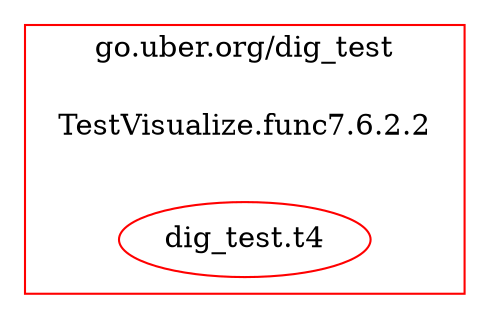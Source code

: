 digraph {
	rankdir=RL;
	graph [compound=true];
	subgraph cluster_0 {
		label = "go.uber.org/dig_test";
		constructor_0 [shape=plaintext label="TestVisualize.func7.6.2.2"];
		color=red;
		"dig_test.t4" [label=<dig_test.t4>];
	}
	"dig_test.t4" [color=red];
}